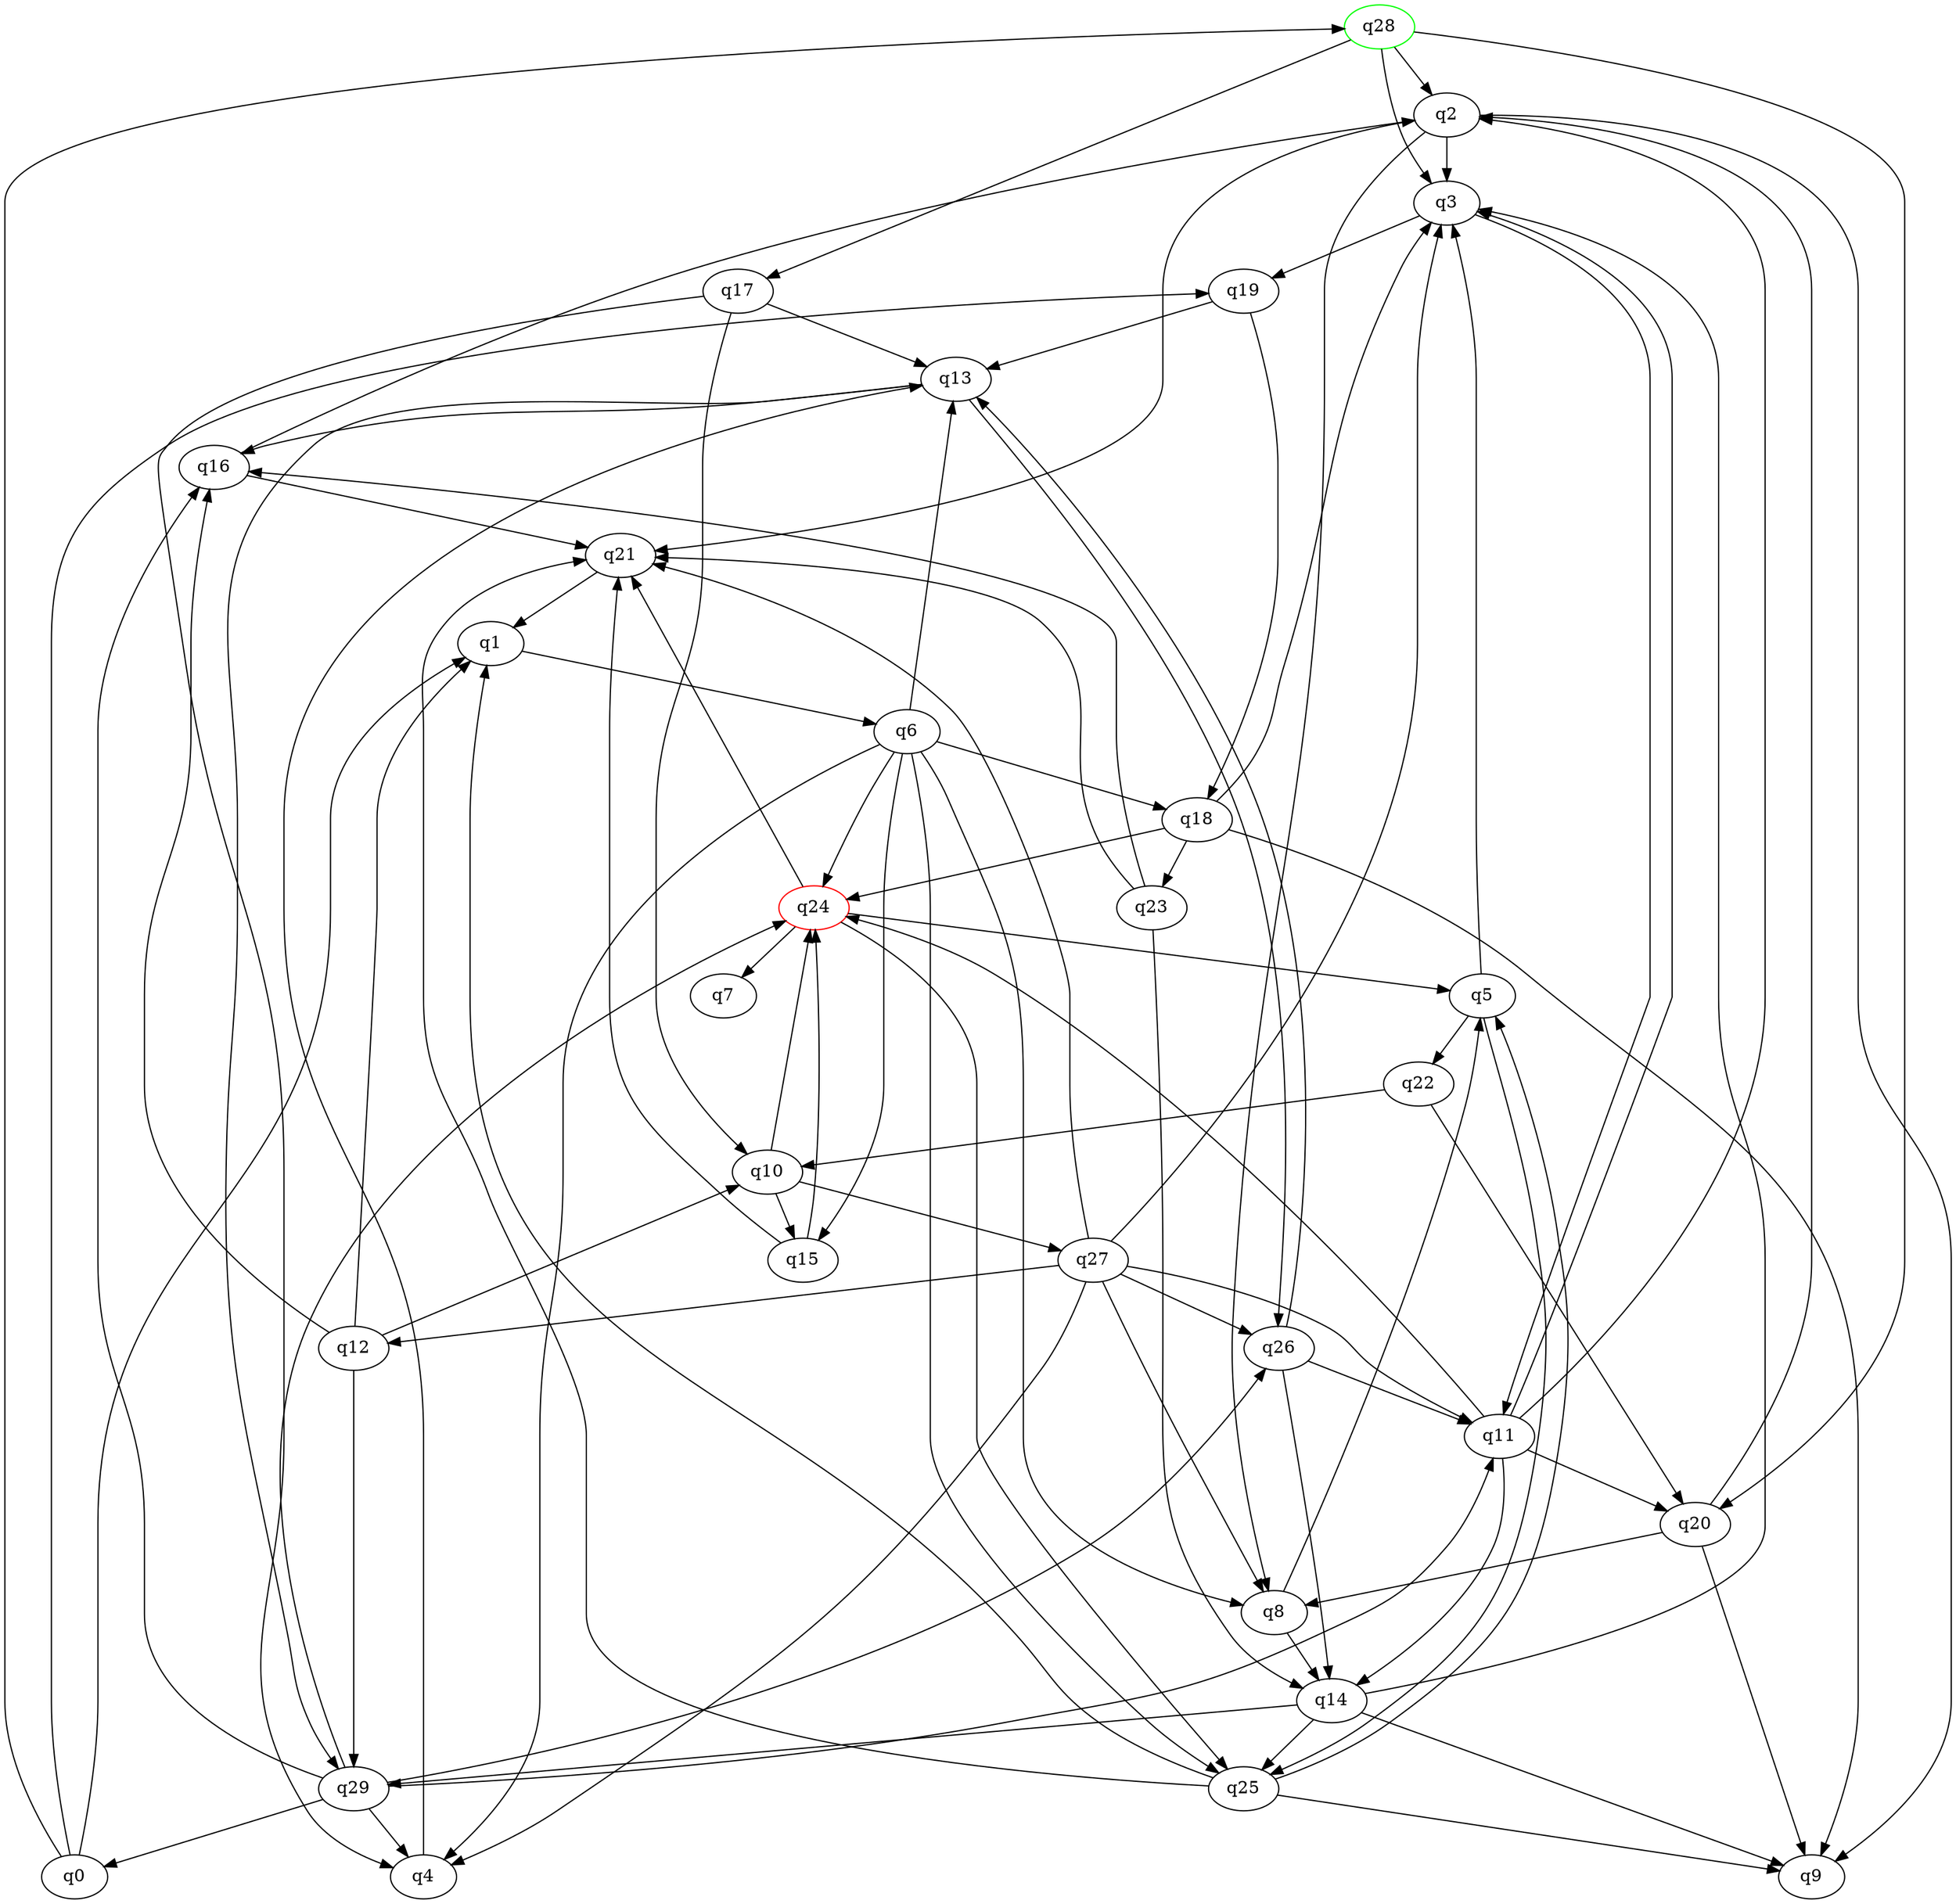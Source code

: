 digraph A{
q28 [initial=1,color=green];
q24 [final=1,color=red];
q0 -> q1;
q0 -> q19;
q0 -> q28;
q1 -> q6;
q2 -> q3;
q2 -> q8;
q2 -> q9;
q2 -> q21;
q3 -> q11;
q3 -> q19;
q4 -> q13;
q5 -> q3;
q5 -> q22;
q5 -> q25;
q6 -> q4;
q6 -> q8;
q6 -> q13;
q6 -> q15;
q6 -> q18;
q6 -> q24;
q6 -> q25;
q8 -> q5;
q8 -> q14;
q10 -> q15;
q10 -> q24;
q10 -> q27;
q11 -> q2;
q11 -> q3;
q11 -> q14;
q11 -> q20;
q11 -> q24;
q12 -> q1;
q12 -> q10;
q12 -> q16;
q12 -> q29;
q13 -> q16;
q13 -> q26;
q13 -> q29;
q14 -> q3;
q14 -> q9;
q14 -> q25;
q14 -> q29;
q15 -> q21;
q15 -> q24;
q16 -> q2;
q16 -> q21;
q17 -> q4;
q17 -> q10;
q17 -> q13;
q18 -> q3;
q18 -> q9;
q18 -> q23;
q18 -> q24;
q19 -> q13;
q19 -> q18;
q20 -> q2;
q20 -> q8;
q20 -> q9;
q21 -> q1;
q22 -> q10;
q22 -> q20;
q23 -> q14;
q23 -> q16;
q23 -> q21;
q24 -> q5;
q24 -> q7;
q24 -> q21;
q24 -> q25;
q25 -> q1;
q25 -> q5;
q25 -> q9;
q25 -> q21;
q26 -> q11;
q26 -> q13;
q26 -> q14;
q27 -> q3;
q27 -> q4;
q27 -> q8;
q27 -> q11;
q27 -> q12;
q27 -> q21;
q27 -> q26;
q28 -> q2;
q28 -> q3;
q28 -> q17;
q28 -> q20;
q29 -> q0;
q29 -> q4;
q29 -> q11;
q29 -> q16;
q29 -> q24;
q29 -> q26;
}
